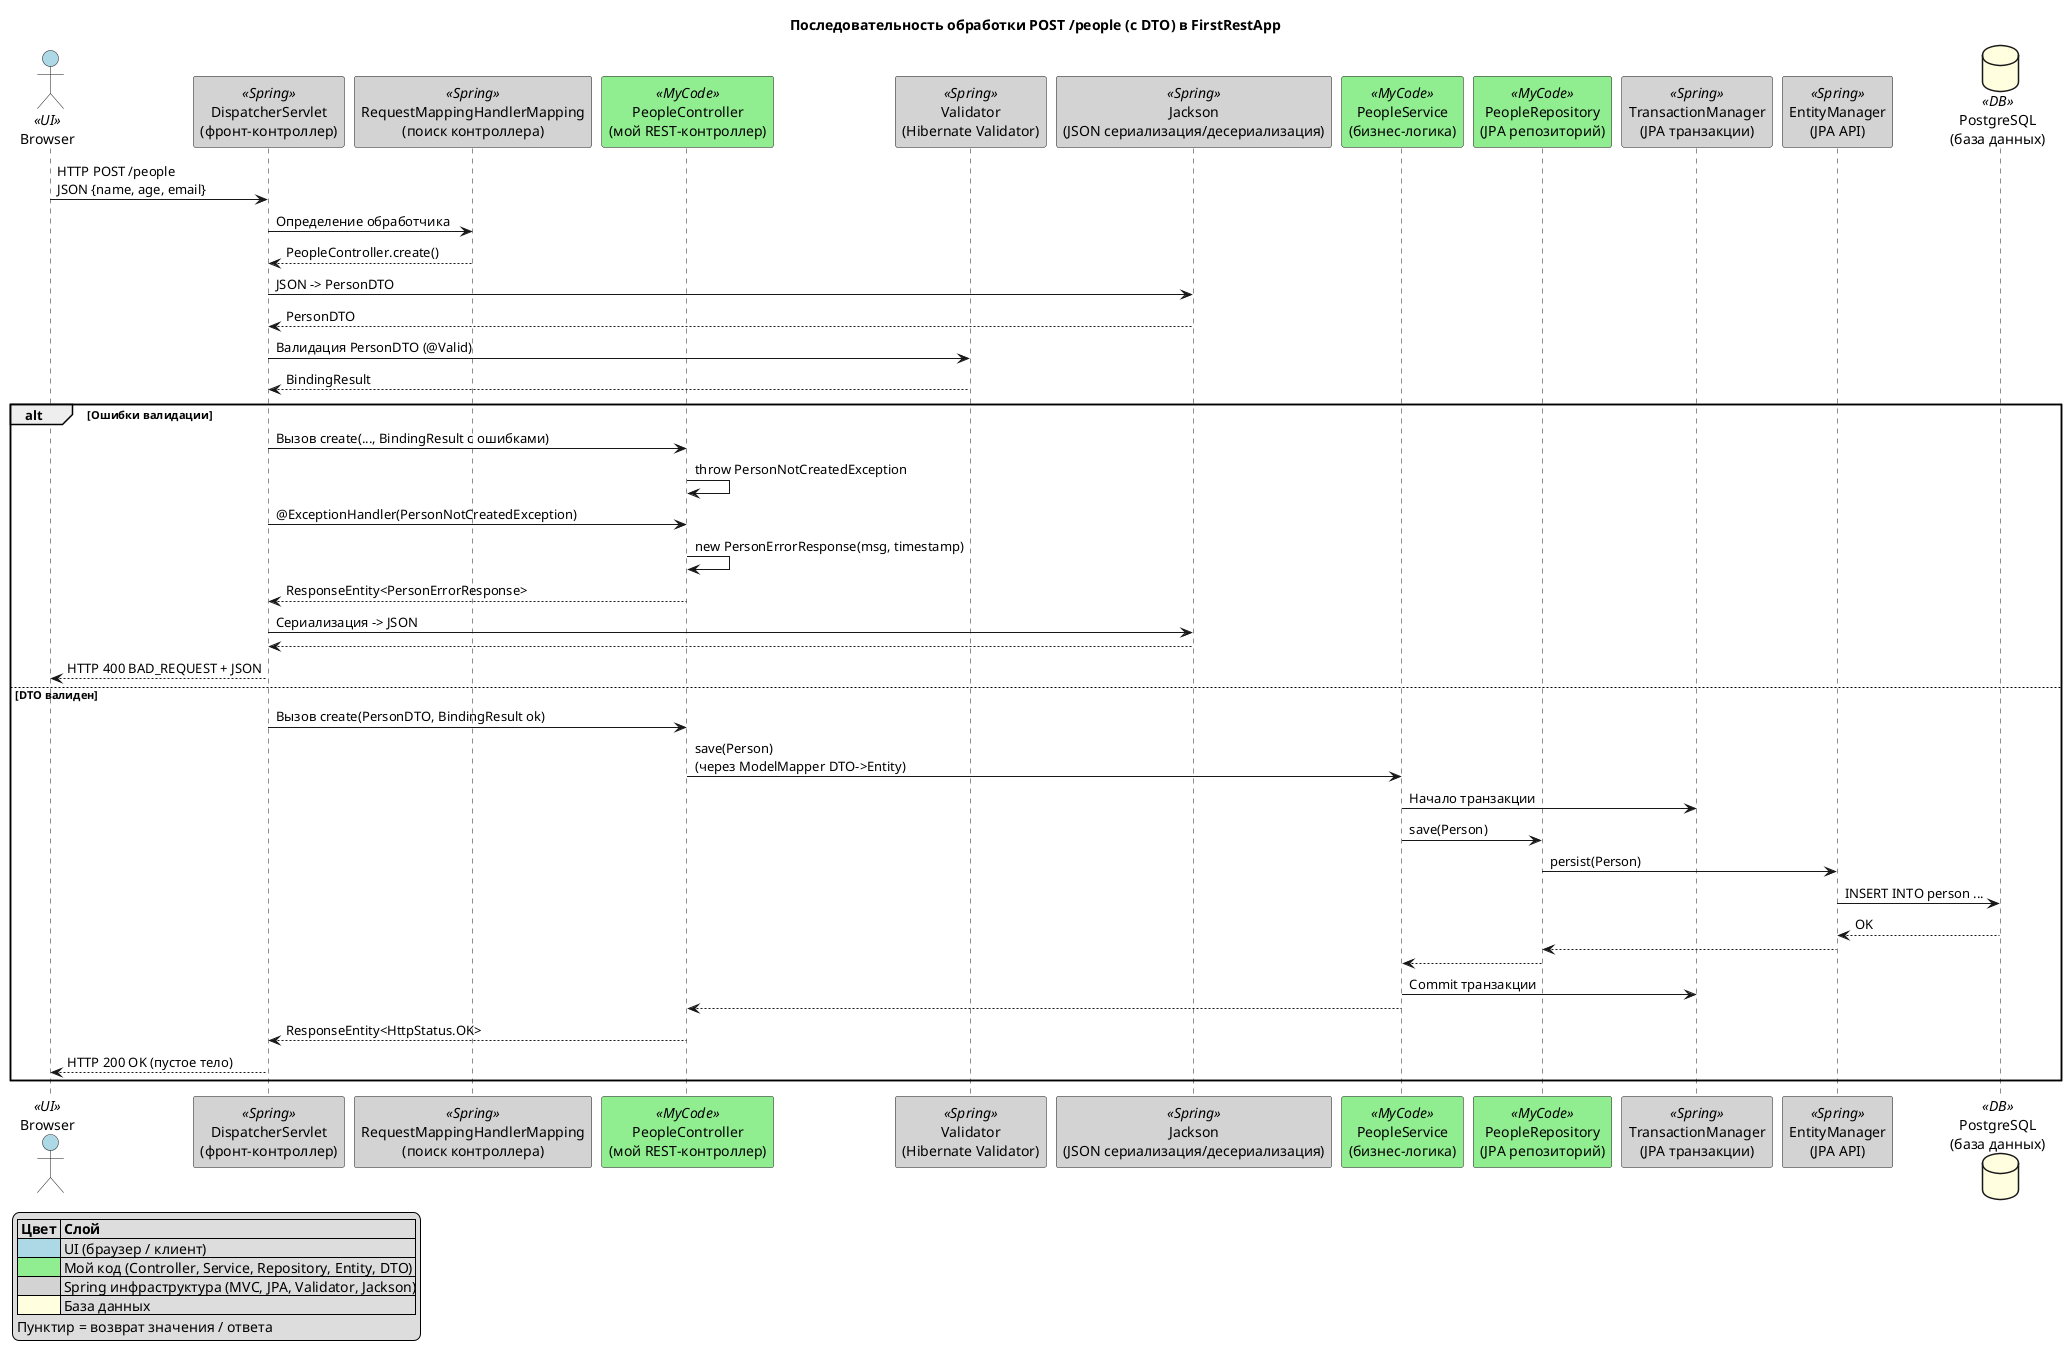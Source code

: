 @startuml
title Последовательность обработки POST /people (с DTO) в FirstRestApp

' === Участники ===
actor Browser as B <<UI>> #LightBlue
participant "DispatcherServlet\n(фронт-контроллер)" as DS <<Spring>> #LightGray
participant "RequestMappingHandlerMapping\n(поиск контроллера)" as RM <<Spring>> #LightGray
participant "PeopleController\n(мой REST-контроллер)" as PC <<MyCode>> #LightGreen
participant "Validator\n(Hibernate Validator)" as V <<Spring>> #LightGray
participant "Jackson\n(JSON сериализация/десериализация)" as J <<Spring>> #LightGray
participant "PeopleService\n(бизнес-логика)" as PS <<MyCode>> #LightGreen
participant "PeopleRepository\n(JPA репозиторий)" as PR <<MyCode>> #LightGreen
participant "TransactionManager\n(JPA транзакции)" as TM <<Spring>> #LightGray
participant "EntityManager\n(JPA API)" as EM <<Spring>> #LightGray
database "PostgreSQL\n(база данных)" as DB <<DB>> #LightYellow

' === Запрос ===
B -> DS : HTTP POST /people\nJSON {name, age, email}

DS -> RM : Определение обработчика
RM --> DS : PeopleController.create()

' === Десериализация + Валидация ===
DS -> J : JSON -> PersonDTO
J --> DS : PersonDTO
DS -> V : Валидация PersonDTO (@Valid)
V --> DS : BindingResult

alt Ошибки валидации
  DS -> PC : Вызов create(..., BindingResult с ошибками)
  PC -> PC : throw PersonNotCreatedException
  DS -> PC : @ExceptionHandler(PersonNotCreatedException)
  PC -> PC : new PersonErrorResponse(msg, timestamp)
  PC --> DS : ResponseEntity<PersonErrorResponse>
  DS -> J : Сериализация -> JSON
  J --> DS
  DS --> B : HTTP 400 BAD_REQUEST + JSON
else DTO валиден
  DS -> PC : Вызов create(PersonDTO, BindingResult ok)
  PC -> PS : save(Person)\n(через ModelMapper DTO->Entity)

  PS -> TM : Начало транзакции
  PS -> PR : save(Person)
  PR -> EM : persist(Person)
  EM -> DB : INSERT INTO person ...
  DB --> EM : OK
  EM --> PR
  PR --> PS
  PS -> TM : Commit транзакции

  PS --> PC
  PC --> DS : ResponseEntity<HttpStatus.OK>
  DS --> B : HTTP 200 OK (пустое тело)
end

' === Легенда ===
legend left
|= Цвет |= Слой |
|<#LightBlue>| UI (браузер / клиент)|
|<#LightGreen>| Мой код (Controller, Service, Repository, Entity, DTO)|
|<#LightGray>| Spring инфраструктура (MVC, JPA, Validator, Jackson)|
|<#LightYellow>| База данных|
Пунктир = возврат значения / ответа
endlegend
@enduml